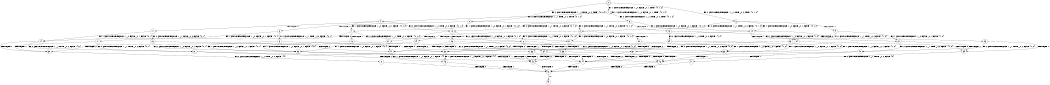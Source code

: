 digraph BCG {
size = "7, 10.5";
center = TRUE;
node [shape = circle];
0 [peripheries = 2];
0 -> 1 [label = "EX !1 !ATOMIC_EXCH_BRANCH (1, +0, FALSE, +0, 1, TRUE) !{0, 1, 2}"];
0 -> 2 [label = "EX !2 !ATOMIC_EXCH_BRANCH (1, +1, TRUE, +0, 2, TRUE) !{0, 1, 2}"];
0 -> 3 [label = "EX !0 !ATOMIC_EXCH_BRANCH (1, +1, TRUE, +0, 2, TRUE) !{0, 1, 2}"];
1 -> 4 [label = "EX !2 !ATOMIC_EXCH_BRANCH (1, +1, TRUE, +0, 2, TRUE) !{0, 1, 2}"];
1 -> 5 [label = "EX !0 !ATOMIC_EXCH_BRANCH (1, +1, TRUE, +0, 2, TRUE) !{0, 1, 2}"];
1 -> 1 [label = "EX !1 !ATOMIC_EXCH_BRANCH (1, +0, FALSE, +0, 1, TRUE) !{0, 1, 2}"];
2 -> 6 [label = "TERMINATE !2"];
2 -> 7 [label = "EX !1 !ATOMIC_EXCH_BRANCH (1, +0, FALSE, +0, 1, FALSE) !{0, 1, 2}"];
2 -> 8 [label = "EX !0 !ATOMIC_EXCH_BRANCH (1, +1, TRUE, +0, 2, FALSE) !{0, 1, 2}"];
3 -> 9 [label = "TERMINATE !0"];
3 -> 10 [label = "EX !1 !ATOMIC_EXCH_BRANCH (1, +0, FALSE, +0, 1, FALSE) !{0, 1, 2}"];
3 -> 8 [label = "EX !2 !ATOMIC_EXCH_BRANCH (1, +1, TRUE, +0, 2, FALSE) !{0, 1, 2}"];
4 -> 11 [label = "TERMINATE !2"];
4 -> 12 [label = "EX !0 !ATOMIC_EXCH_BRANCH (1, +1, TRUE, +0, 2, FALSE) !{0, 1, 2}"];
4 -> 7 [label = "EX !1 !ATOMIC_EXCH_BRANCH (1, +0, FALSE, +0, 1, FALSE) !{0, 1, 2}"];
5 -> 13 [label = "TERMINATE !0"];
5 -> 12 [label = "EX !2 !ATOMIC_EXCH_BRANCH (1, +1, TRUE, +0, 2, FALSE) !{0, 1, 2}"];
5 -> 10 [label = "EX !1 !ATOMIC_EXCH_BRANCH (1, +0, FALSE, +0, 1, FALSE) !{0, 1, 2}"];
6 -> 14 [label = "EX !1 !ATOMIC_EXCH_BRANCH (1, +0, FALSE, +0, 1, FALSE) !{0, 1}"];
6 -> 15 [label = "EX !0 !ATOMIC_EXCH_BRANCH (1, +1, TRUE, +0, 2, FALSE) !{0, 1}"];
7 -> 16 [label = "TERMINATE !1"];
7 -> 17 [label = "TERMINATE !2"];
7 -> 18 [label = "EX !0 !ATOMIC_EXCH_BRANCH (1, +1, TRUE, +0, 2, FALSE) !{0, 1, 2}"];
8 -> 19 [label = "TERMINATE !2"];
8 -> 20 [label = "TERMINATE !0"];
8 -> 21 [label = "EX !1 !ATOMIC_EXCH_BRANCH (1, +0, FALSE, +0, 1, FALSE) !{0, 1, 2}"];
9 -> 22 [label = "EX !1 !ATOMIC_EXCH_BRANCH (1, +0, FALSE, +0, 1, FALSE) !{1, 2}"];
9 -> 23 [label = "EX !2 !ATOMIC_EXCH_BRANCH (1, +1, TRUE, +0, 2, FALSE) !{1, 2}"];
10 -> 24 [label = "TERMINATE !1"];
10 -> 25 [label = "TERMINATE !0"];
10 -> 18 [label = "EX !2 !ATOMIC_EXCH_BRANCH (1, +1, TRUE, +0, 2, FALSE) !{0, 1, 2}"];
11 -> 26 [label = "EX !0 !ATOMIC_EXCH_BRANCH (1, +1, TRUE, +0, 2, FALSE) !{0, 1}"];
11 -> 14 [label = "EX !1 !ATOMIC_EXCH_BRANCH (1, +0, FALSE, +0, 1, FALSE) !{0, 1}"];
12 -> 27 [label = "TERMINATE !2"];
12 -> 28 [label = "TERMINATE !0"];
12 -> 21 [label = "EX !1 !ATOMIC_EXCH_BRANCH (1, +0, FALSE, +0, 1, FALSE) !{0, 1, 2}"];
13 -> 29 [label = "EX !2 !ATOMIC_EXCH_BRANCH (1, +1, TRUE, +0, 2, FALSE) !{1, 2}"];
13 -> 22 [label = "EX !1 !ATOMIC_EXCH_BRANCH (1, +0, FALSE, +0, 1, FALSE) !{1, 2}"];
14 -> 30 [label = "TERMINATE !1"];
14 -> 31 [label = "EX !0 !ATOMIC_EXCH_BRANCH (1, +1, TRUE, +0, 2, FALSE) !{0, 1}"];
15 -> 32 [label = "TERMINATE !0"];
15 -> 33 [label = "EX !1 !ATOMIC_EXCH_BRANCH (1, +0, FALSE, +0, 1, FALSE) !{0, 1}"];
16 -> 30 [label = "TERMINATE !2"];
16 -> 34 [label = "EX !0 !ATOMIC_EXCH_BRANCH (1, +1, TRUE, +0, 2, FALSE) !{0, 2}"];
17 -> 30 [label = "TERMINATE !1"];
17 -> 31 [label = "EX !0 !ATOMIC_EXCH_BRANCH (1, +1, TRUE, +0, 2, FALSE) !{0, 1}"];
18 -> 35 [label = "TERMINATE !1"];
18 -> 36 [label = "TERMINATE !2"];
18 -> 37 [label = "TERMINATE !0"];
19 -> 32 [label = "TERMINATE !0"];
19 -> 33 [label = "EX !1 !ATOMIC_EXCH_BRANCH (1, +0, FALSE, +0, 1, FALSE) !{0, 1}"];
20 -> 32 [label = "TERMINATE !2"];
20 -> 38 [label = "EX !1 !ATOMIC_EXCH_BRANCH (1, +0, FALSE, +0, 1, FALSE) !{1, 2}"];
21 -> 35 [label = "TERMINATE !1"];
21 -> 36 [label = "TERMINATE !2"];
21 -> 37 [label = "TERMINATE !0"];
22 -> 39 [label = "TERMINATE !1"];
22 -> 40 [label = "EX !2 !ATOMIC_EXCH_BRANCH (1, +1, TRUE, +0, 2, FALSE) !{1, 2}"];
23 -> 32 [label = "TERMINATE !2"];
23 -> 38 [label = "EX !1 !ATOMIC_EXCH_BRANCH (1, +0, FALSE, +0, 1, FALSE) !{1, 2}"];
24 -> 39 [label = "TERMINATE !0"];
24 -> 34 [label = "EX !2 !ATOMIC_EXCH_BRANCH (1, +1, TRUE, +0, 2, FALSE) !{0, 2}"];
25 -> 39 [label = "TERMINATE !1"];
25 -> 40 [label = "EX !2 !ATOMIC_EXCH_BRANCH (1, +1, TRUE, +0, 2, FALSE) !{1, 2}"];
26 -> 41 [label = "TERMINATE !0"];
26 -> 33 [label = "EX !1 !ATOMIC_EXCH_BRANCH (1, +0, FALSE, +0, 1, FALSE) !{0, 1}"];
27 -> 41 [label = "TERMINATE !0"];
27 -> 33 [label = "EX !1 !ATOMIC_EXCH_BRANCH (1, +0, FALSE, +0, 1, FALSE) !{0, 1}"];
28 -> 41 [label = "TERMINATE !2"];
28 -> 38 [label = "EX !1 !ATOMIC_EXCH_BRANCH (1, +0, FALSE, +0, 1, FALSE) !{1, 2}"];
29 -> 41 [label = "TERMINATE !2"];
29 -> 38 [label = "EX !1 !ATOMIC_EXCH_BRANCH (1, +0, FALSE, +0, 1, FALSE) !{1, 2}"];
30 -> 42 [label = "EX !0 !ATOMIC_EXCH_BRANCH (1, +1, TRUE, +0, 2, FALSE) !{0}"];
31 -> 43 [label = "TERMINATE !1"];
31 -> 44 [label = "TERMINATE !0"];
32 -> 45 [label = "EX !1 !ATOMIC_EXCH_BRANCH (1, +0, FALSE, +0, 1, FALSE) !{1}"];
33 -> 43 [label = "TERMINATE !1"];
33 -> 44 [label = "TERMINATE !0"];
34 -> 43 [label = "TERMINATE !2"];
34 -> 46 [label = "TERMINATE !0"];
35 -> 43 [label = "TERMINATE !2"];
35 -> 46 [label = "TERMINATE !0"];
36 -> 43 [label = "TERMINATE !1"];
36 -> 44 [label = "TERMINATE !0"];
37 -> 46 [label = "TERMINATE !1"];
37 -> 44 [label = "TERMINATE !2"];
38 -> 46 [label = "TERMINATE !1"];
38 -> 44 [label = "TERMINATE !2"];
39 -> 47 [label = "EX !2 !ATOMIC_EXCH_BRANCH (1, +1, TRUE, +0, 2, FALSE) !{2}"];
40 -> 46 [label = "TERMINATE !1"];
40 -> 44 [label = "TERMINATE !2"];
41 -> 45 [label = "EX !1 !ATOMIC_EXCH_BRANCH (1, +0, FALSE, +0, 1, FALSE) !{1}"];
42 -> 48 [label = "TERMINATE !0"];
43 -> 48 [label = "TERMINATE !0"];
44 -> 48 [label = "TERMINATE !1"];
45 -> 48 [label = "TERMINATE !1"];
46 -> 48 [label = "TERMINATE !2"];
47 -> 48 [label = "TERMINATE !2"];
48 -> 49 [label = "exit"];
}
